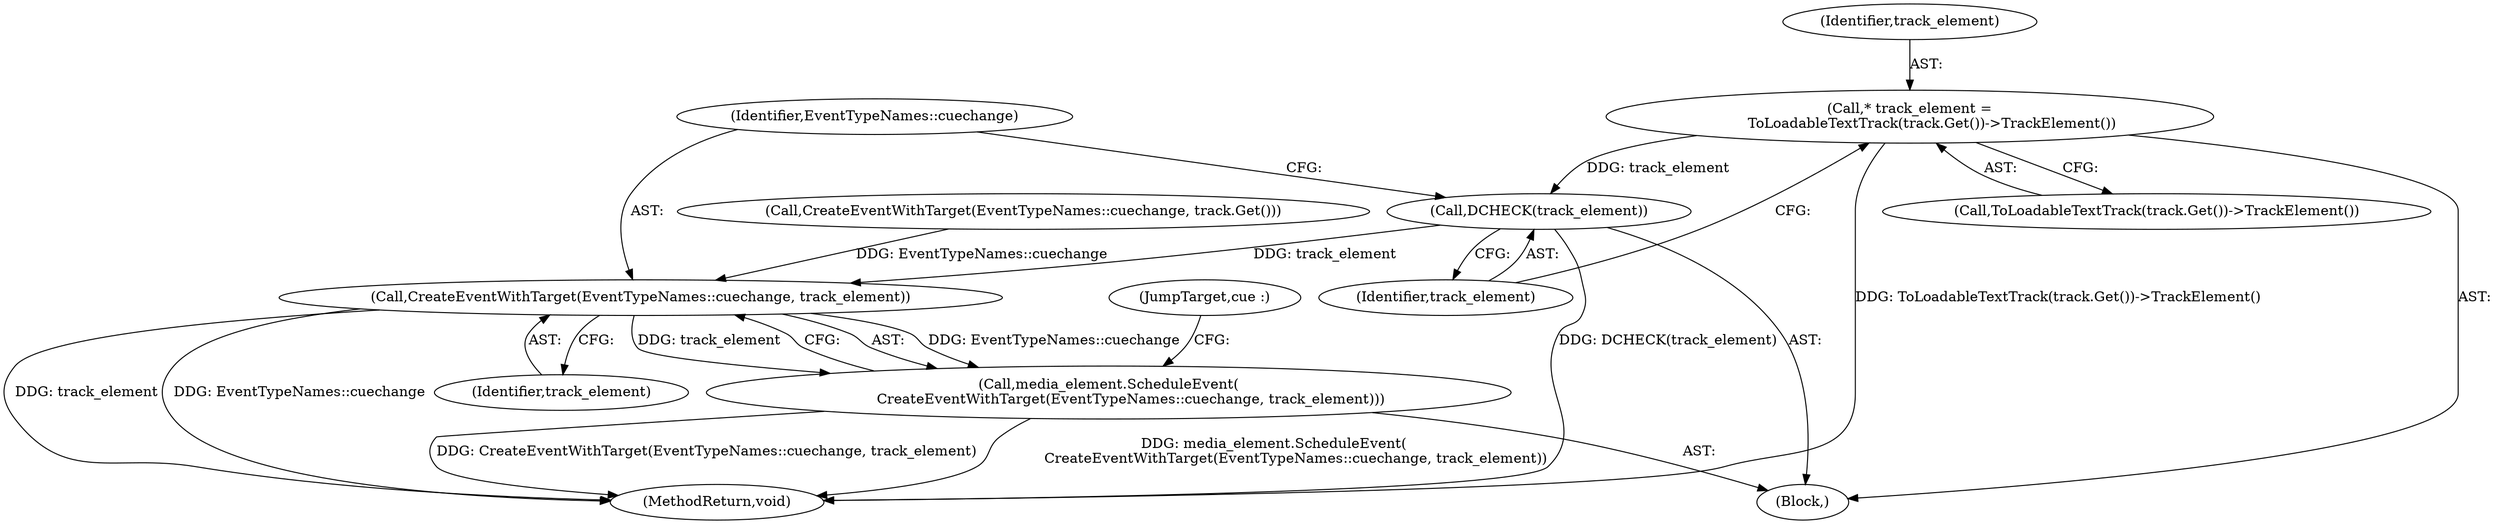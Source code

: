 digraph "0_Chrome_53f1c0f95e568d4b6b184904f98cfde2833c603c@pointer" {
"1000382" [label="(Call,* track_element =\n          ToLoadableTextTrack(track.Get())->TrackElement())"];
"1000385" [label="(Call,DCHECK(track_element))"];
"1000388" [label="(Call,CreateEventWithTarget(EventTypeNames::cuechange, track_element))"];
"1000387" [label="(Call,media_element.ScheduleEvent(\n          CreateEventWithTarget(EventTypeNames::cuechange, track_element)))"];
"1000389" [label="(Identifier,EventTypeNames::cuechange)"];
"1000387" [label="(Call,media_element.ScheduleEvent(\n          CreateEventWithTarget(EventTypeNames::cuechange, track_element)))"];
"1000380" [label="(Block,)"];
"1000388" [label="(Call,CreateEventWithTarget(EventTypeNames::cuechange, track_element))"];
"1000383" [label="(Identifier,track_element)"];
"1000391" [label="(JumpTarget,cue :)"];
"1000386" [label="(Identifier,track_element)"];
"1000384" [label="(Call,ToLoadableTextTrack(track.Get())->TrackElement())"];
"1000373" [label="(Call,CreateEventWithTarget(EventTypeNames::cuechange, track.Get()))"];
"1000412" [label="(MethodReturn,void)"];
"1000382" [label="(Call,* track_element =\n          ToLoadableTextTrack(track.Get())->TrackElement())"];
"1000390" [label="(Identifier,track_element)"];
"1000385" [label="(Call,DCHECK(track_element))"];
"1000382" -> "1000380"  [label="AST: "];
"1000382" -> "1000384"  [label="CFG: "];
"1000383" -> "1000382"  [label="AST: "];
"1000384" -> "1000382"  [label="AST: "];
"1000386" -> "1000382"  [label="CFG: "];
"1000382" -> "1000412"  [label="DDG: ToLoadableTextTrack(track.Get())->TrackElement()"];
"1000382" -> "1000385"  [label="DDG: track_element"];
"1000385" -> "1000380"  [label="AST: "];
"1000385" -> "1000386"  [label="CFG: "];
"1000386" -> "1000385"  [label="AST: "];
"1000389" -> "1000385"  [label="CFG: "];
"1000385" -> "1000412"  [label="DDG: DCHECK(track_element)"];
"1000385" -> "1000388"  [label="DDG: track_element"];
"1000388" -> "1000387"  [label="AST: "];
"1000388" -> "1000390"  [label="CFG: "];
"1000389" -> "1000388"  [label="AST: "];
"1000390" -> "1000388"  [label="AST: "];
"1000387" -> "1000388"  [label="CFG: "];
"1000388" -> "1000412"  [label="DDG: EventTypeNames::cuechange"];
"1000388" -> "1000412"  [label="DDG: track_element"];
"1000388" -> "1000387"  [label="DDG: EventTypeNames::cuechange"];
"1000388" -> "1000387"  [label="DDG: track_element"];
"1000373" -> "1000388"  [label="DDG: EventTypeNames::cuechange"];
"1000387" -> "1000380"  [label="AST: "];
"1000391" -> "1000387"  [label="CFG: "];
"1000387" -> "1000412"  [label="DDG: CreateEventWithTarget(EventTypeNames::cuechange, track_element)"];
"1000387" -> "1000412"  [label="DDG: media_element.ScheduleEvent(\n          CreateEventWithTarget(EventTypeNames::cuechange, track_element))"];
}

